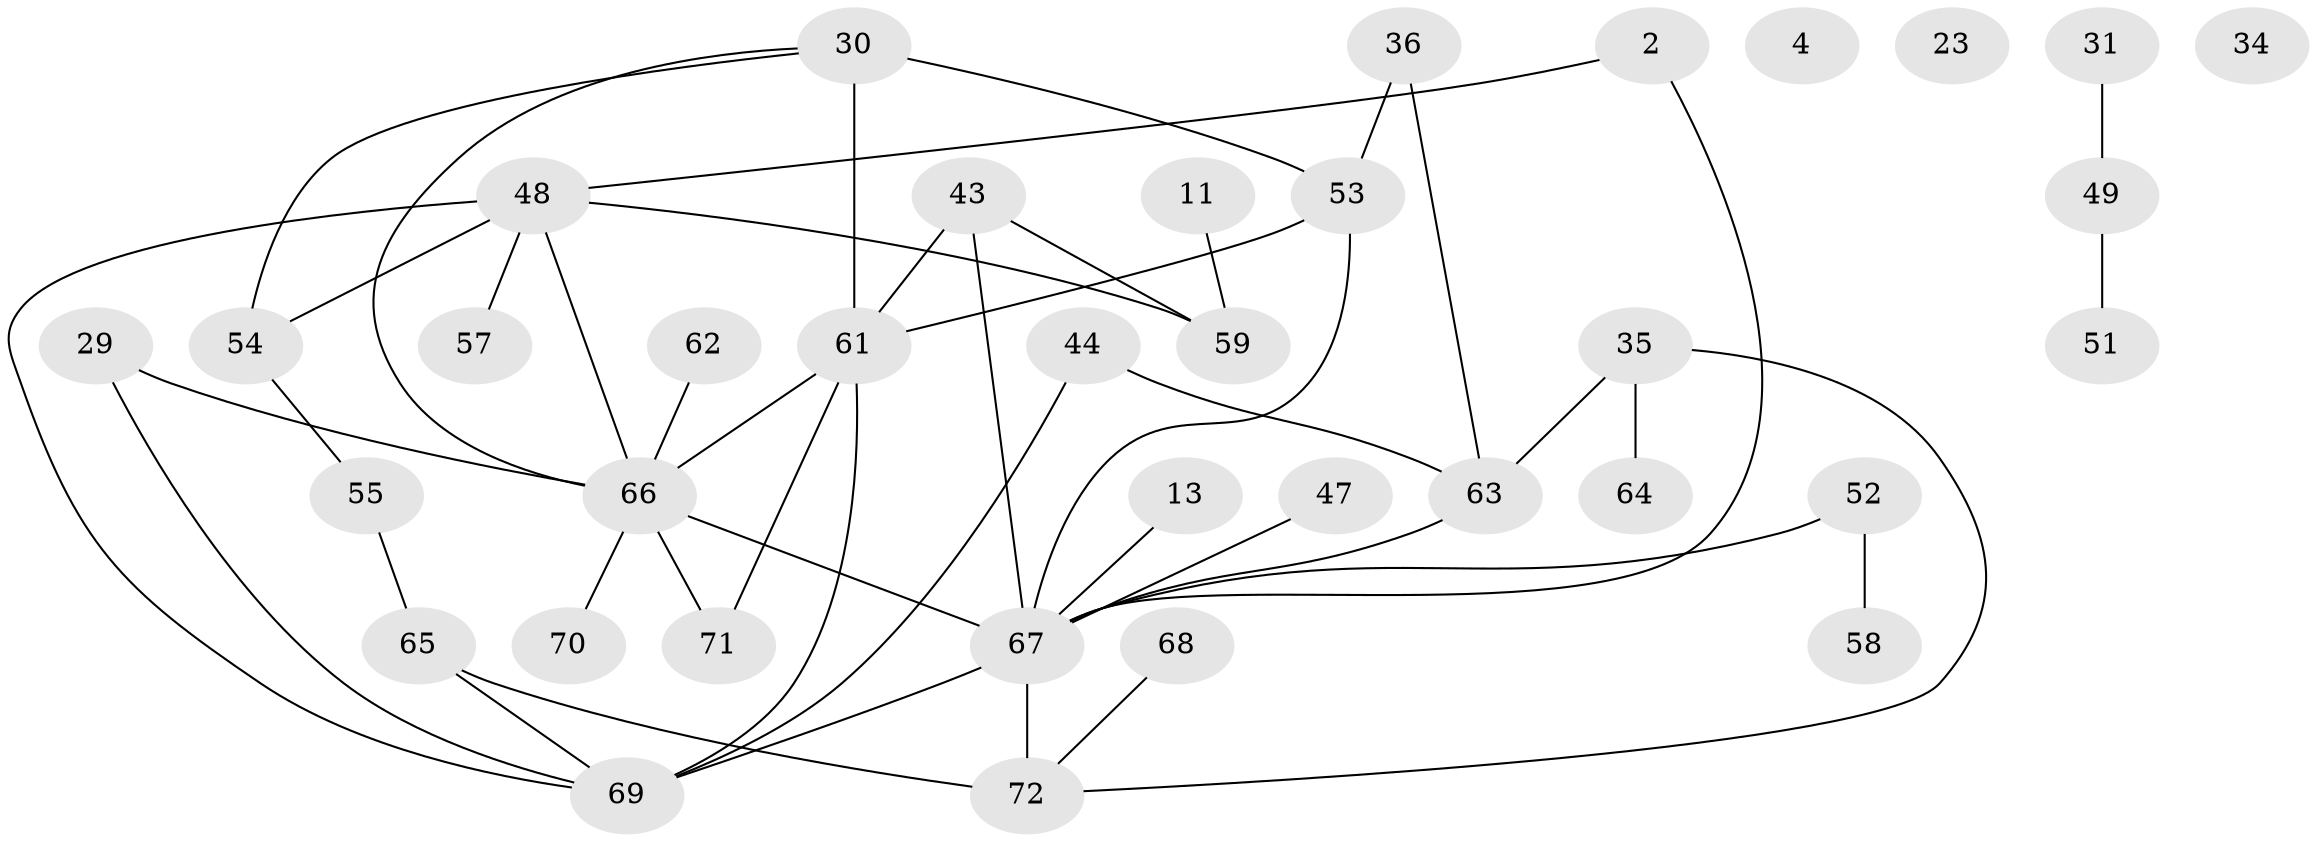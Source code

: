 // original degree distribution, {3: 0.2222222222222222, 2: 0.25, 4: 0.1527777777777778, 0: 0.041666666666666664, 1: 0.18055555555555555, 5: 0.08333333333333333, 6: 0.027777777777777776, 7: 0.041666666666666664}
// Generated by graph-tools (version 1.1) at 2025/39/03/09/25 04:39:53]
// undirected, 36 vertices, 47 edges
graph export_dot {
graph [start="1"]
  node [color=gray90,style=filled];
  2;
  4;
  11;
  13;
  23;
  29;
  30 [super="+24"];
  31;
  34;
  35 [super="+28"];
  36;
  43 [super="+27"];
  44;
  47;
  48 [super="+16+41"];
  49;
  51;
  52;
  53;
  54;
  55 [super="+32+22"];
  57;
  58 [super="+17"];
  59 [super="+1"];
  61 [super="+5"];
  62;
  63;
  64;
  65 [super="+10"];
  66 [super="+9+18+60+45"];
  67 [super="+46+56"];
  68 [super="+12"];
  69 [super="+15+19+25+50+33"];
  70 [super="+20+21"];
  71 [super="+40+7"];
  72 [super="+14"];
  2 -- 48;
  2 -- 67;
  11 -- 59;
  13 -- 67;
  29 -- 69;
  29 -- 66;
  30 -- 61 [weight=2];
  30 -- 66;
  30 -- 53;
  30 -- 54;
  31 -- 49;
  35 -- 63;
  35 -- 72 [weight=2];
  35 -- 64;
  36 -- 53;
  36 -- 63;
  43 -- 59;
  43 -- 61;
  43 -- 67;
  44 -- 63;
  44 -- 69;
  47 -- 67;
  48 -- 54;
  48 -- 59 [weight=3];
  48 -- 66;
  48 -- 69 [weight=3];
  48 -- 57;
  49 -- 51;
  52 -- 58 [weight=2];
  52 -- 67;
  53 -- 61;
  53 -- 67 [weight=2];
  54 -- 55;
  55 -- 65;
  61 -- 71 [weight=2];
  61 -- 69 [weight=2];
  61 -- 66;
  62 -- 66;
  63 -- 67;
  65 -- 72 [weight=2];
  65 -- 69 [weight=2];
  66 -- 71 [weight=2];
  66 -- 67 [weight=4];
  66 -- 70;
  67 -- 69 [weight=3];
  67 -- 72 [weight=2];
  68 -- 72;
}
